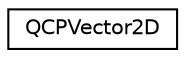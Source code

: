 digraph "Graphical Class Hierarchy"
{
  edge [fontname="Helvetica",fontsize="10",labelfontname="Helvetica",labelfontsize="10"];
  node [fontname="Helvetica",fontsize="10",shape=record];
  rankdir="LR";
  Node0 [label="QCPVector2D",height=0.2,width=0.4,color="black", fillcolor="white", style="filled",URL="$classQCPVector2D.html",tooltip="Represents two doubles as a mathematical 2D vector. "];
}
